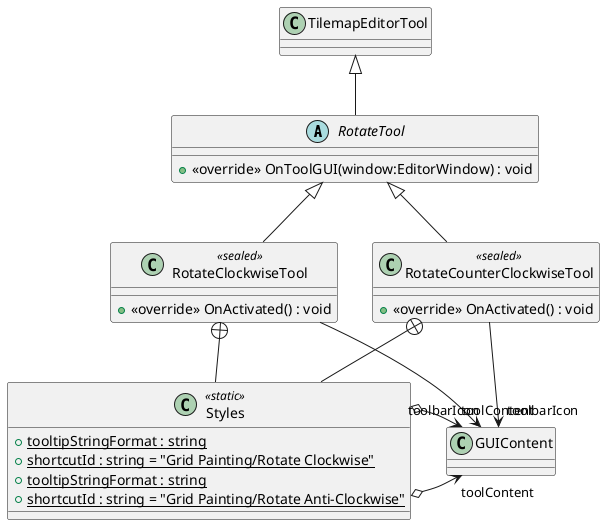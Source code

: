 @startuml
abstract class RotateTool {
    + <<override>> OnToolGUI(window:EditorWindow) : void
}
class RotateClockwiseTool <<sealed>> {
    + <<override>> OnActivated() : void
}
class RotateCounterClockwiseTool <<sealed>> {
    + <<override>> OnActivated() : void
}
class Styles <<static>> {
    + {static} tooltipStringFormat : string
    + {static} shortcutId : string = "Grid Painting/Rotate Clockwise"
}
class Styles <<static>> {
    + {static} tooltipStringFormat : string
    + {static} shortcutId : string = "Grid Painting/Rotate Anti-Clockwise"
}
TilemapEditorTool <|-- RotateTool
RotateTool <|-- RotateClockwiseTool
RotateClockwiseTool --> "toolbarIcon" GUIContent
RotateTool <|-- RotateCounterClockwiseTool
RotateCounterClockwiseTool --> "toolbarIcon" GUIContent
RotateClockwiseTool +-- Styles
Styles o-> "toolContent" GUIContent
RotateCounterClockwiseTool +-- Styles
Styles o-> "toolContent" GUIContent
@enduml
